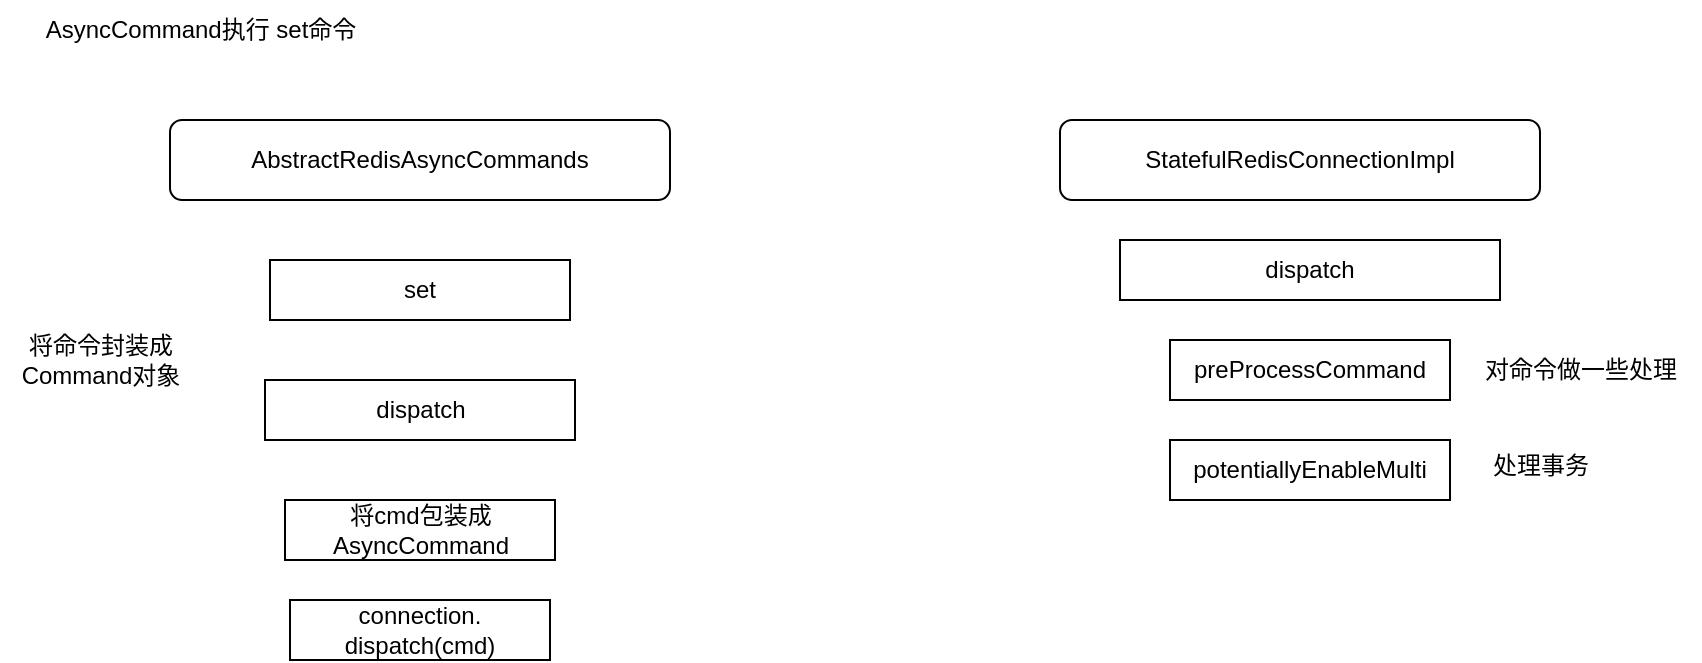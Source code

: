 <mxfile version="23.1.1" type="github">
  <diagram name="第 1 页" id="_IAX3RjcnuZSPw6MRS_n">
    <mxGraphModel dx="1434" dy="746" grid="1" gridSize="10" guides="1" tooltips="1" connect="1" arrows="1" fold="1" page="1" pageScale="1" pageWidth="4681" pageHeight="3300" math="0" shadow="0">
      <root>
        <mxCell id="0" />
        <mxCell id="1" parent="0" />
        <mxCell id="ggBCpc5UuF6ly49hx84A-2" value="AsyncCommand执行 set命令" style="text;html=1;align=center;verticalAlign=middle;resizable=0;points=[];autosize=1;strokeColor=none;fillColor=none;" vertex="1" parent="1">
          <mxGeometry x="110" y="90" width="180" height="30" as="geometry" />
        </mxCell>
        <mxCell id="ggBCpc5UuF6ly49hx84A-4" value="set" style="whiteSpace=wrap;html=1;" vertex="1" parent="1">
          <mxGeometry x="235" y="220" width="150" height="30" as="geometry" />
        </mxCell>
        <mxCell id="ggBCpc5UuF6ly49hx84A-5" value="dispatch" style="whiteSpace=wrap;html=1;" vertex="1" parent="1">
          <mxGeometry x="232.5" y="280" width="155" height="30" as="geometry" />
        </mxCell>
        <mxCell id="ggBCpc5UuF6ly49hx84A-6" value="将命令封装成&lt;br&gt;Command对象" style="text;html=1;align=center;verticalAlign=middle;resizable=0;points=[];autosize=1;strokeColor=none;fillColor=none;" vertex="1" parent="1">
          <mxGeometry x="100" y="250" width="100" height="40" as="geometry" />
        </mxCell>
        <mxCell id="ggBCpc5UuF6ly49hx84A-7" value="将cmd包装成&lt;br style=&quot;border-color: var(--border-color);&quot;&gt;AsyncCommand" style="whiteSpace=wrap;html=1;" vertex="1" parent="1">
          <mxGeometry x="242.5" y="340" width="135" height="30" as="geometry" />
        </mxCell>
        <mxCell id="ggBCpc5UuF6ly49hx84A-8" value="connection.&lt;br&gt;dispatch(cmd)" style="whiteSpace=wrap;html=1;" vertex="1" parent="1">
          <mxGeometry x="245" y="390" width="130" height="30" as="geometry" />
        </mxCell>
        <mxCell id="ggBCpc5UuF6ly49hx84A-9" value="StatefulRedisConnectionImpl" style="rounded=1;whiteSpace=wrap;html=1;" vertex="1" parent="1">
          <mxGeometry x="630" y="150" width="240" height="40" as="geometry" />
        </mxCell>
        <mxCell id="ggBCpc5UuF6ly49hx84A-10" value="dispatch" style="whiteSpace=wrap;html=1;" vertex="1" parent="1">
          <mxGeometry x="660" y="210" width="190" height="30" as="geometry" />
        </mxCell>
        <mxCell id="ggBCpc5UuF6ly49hx84A-11" value="preProcessCommand" style="whiteSpace=wrap;html=1;" vertex="1" parent="1">
          <mxGeometry x="685" y="260" width="140" height="30" as="geometry" />
        </mxCell>
        <mxCell id="ggBCpc5UuF6ly49hx84A-12" value="对命令做一些处理" style="text;html=1;align=center;verticalAlign=middle;resizable=0;points=[];autosize=1;strokeColor=none;fillColor=none;" vertex="1" parent="1">
          <mxGeometry x="830" y="260" width="120" height="30" as="geometry" />
        </mxCell>
        <mxCell id="ggBCpc5UuF6ly49hx84A-13" value="potentiallyEnableMulti" style="whiteSpace=wrap;html=1;" vertex="1" parent="1">
          <mxGeometry x="685" y="310" width="140" height="30" as="geometry" />
        </mxCell>
        <mxCell id="ggBCpc5UuF6ly49hx84A-14" value="AbstractRedisAsyncCommands" style="rounded=1;whiteSpace=wrap;html=1;" vertex="1" parent="1">
          <mxGeometry x="185" y="150" width="250" height="40" as="geometry" />
        </mxCell>
        <mxCell id="ggBCpc5UuF6ly49hx84A-15" value="处理事务" style="text;html=1;align=center;verticalAlign=middle;resizable=0;points=[];autosize=1;strokeColor=none;fillColor=none;" vertex="1" parent="1">
          <mxGeometry x="835" y="308" width="70" height="30" as="geometry" />
        </mxCell>
      </root>
    </mxGraphModel>
  </diagram>
</mxfile>
